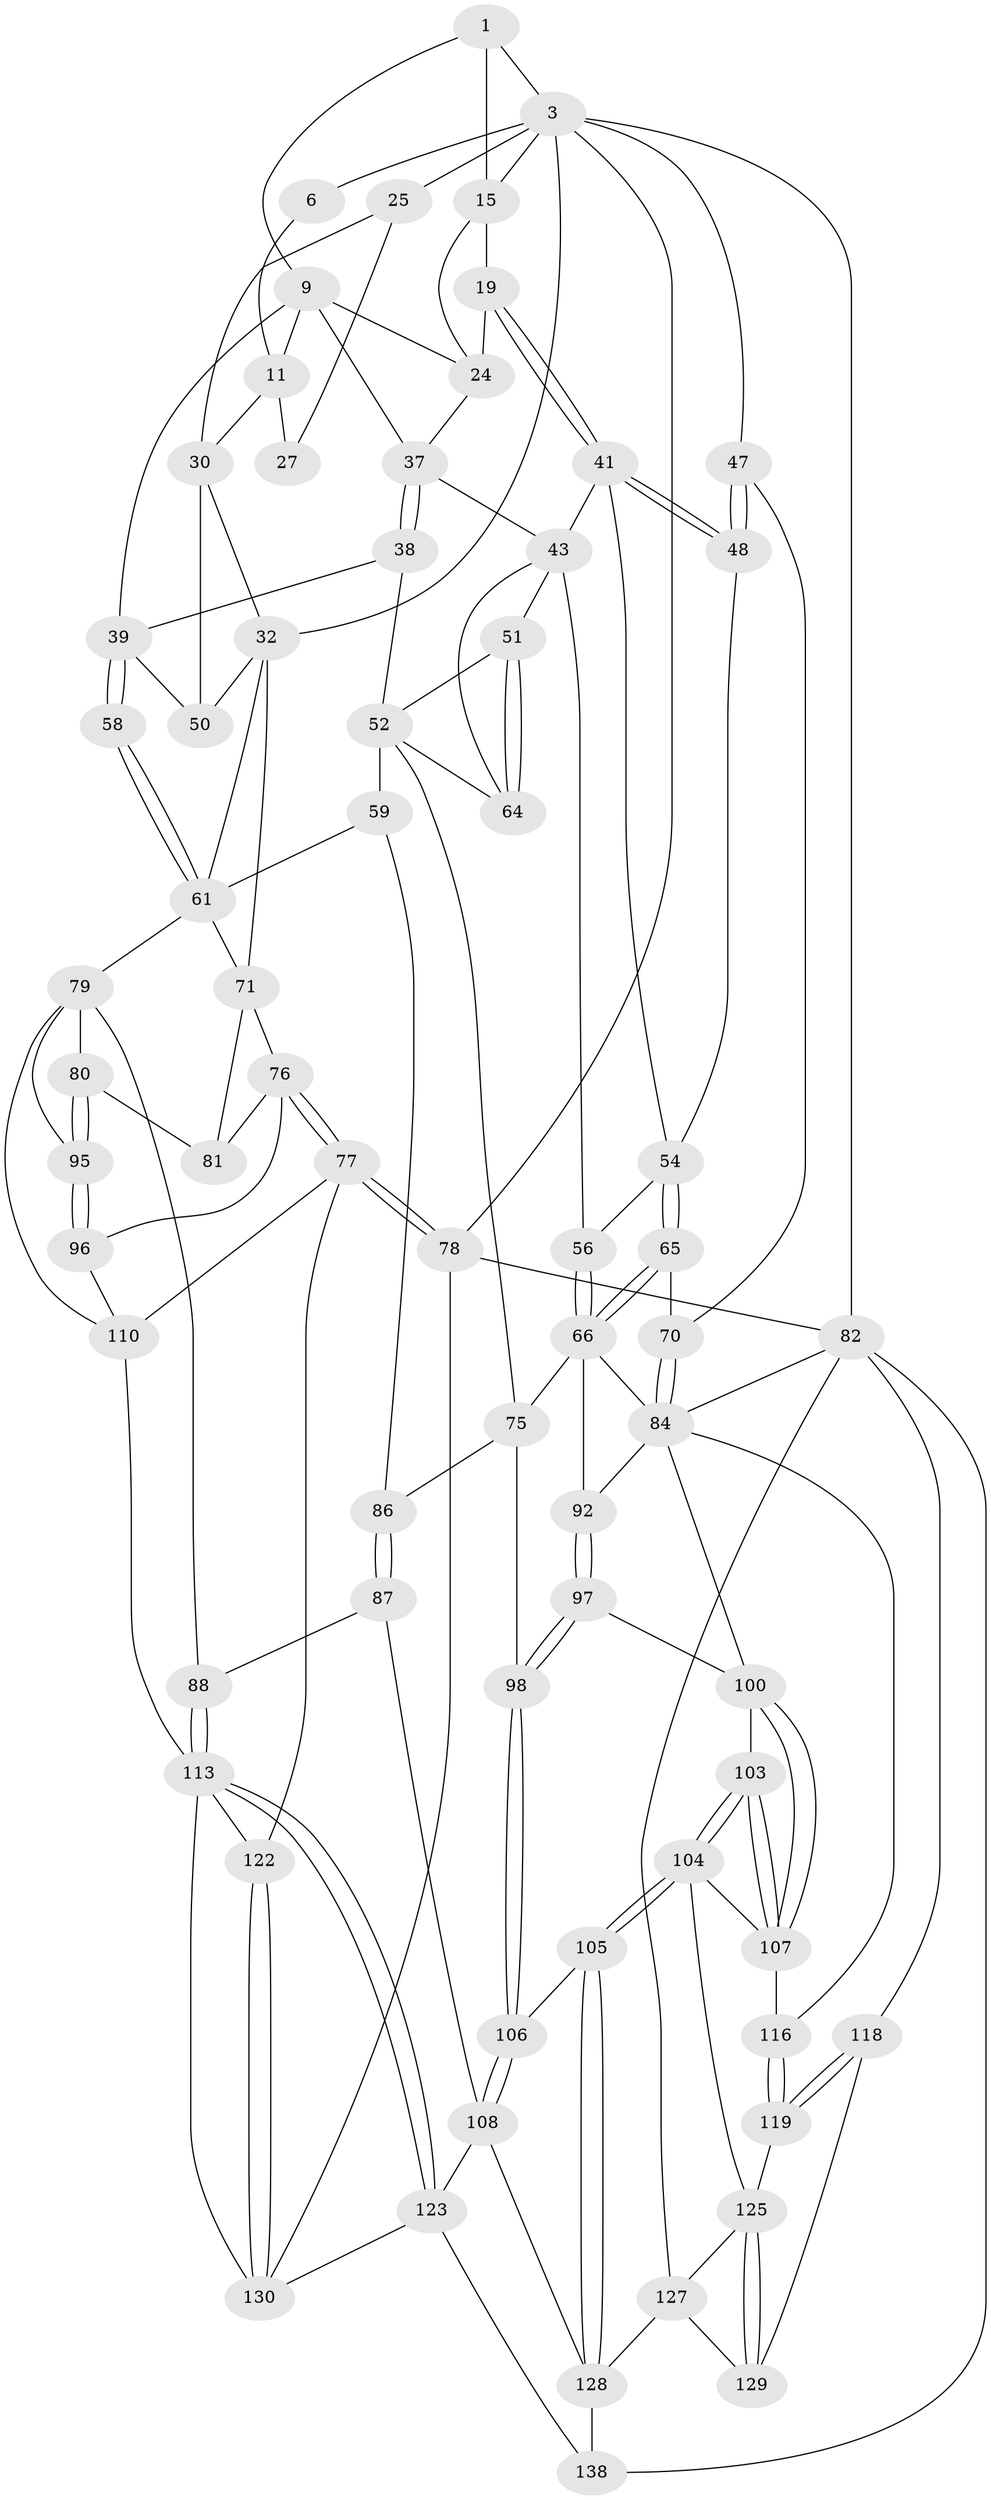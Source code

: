 // original degree distribution, {3: 0.014492753623188406, 4: 0.21739130434782608, 6: 0.2028985507246377, 5: 0.5652173913043478}
// Generated by graph-tools (version 1.1) at 2025/16/03/09/25 04:16:58]
// undirected, 69 vertices, 158 edges
graph export_dot {
graph [start="1"]
  node [color=gray90,style=filled];
  1 [pos="+0.6337552782471735+0",super="+2+8"];
  3 [pos="+1+0",super="+22+4"];
  6 [pos="+0+0",super="+14+7"];
  9 [pos="+0.5277615342202333+0.12497325867333496",super="+10+36"];
  11 [pos="+0.37316731155251087+0.15992364661853517",super="+29+12"];
  15 [pos="+0.9381295853461213+0",super="+18+16"];
  19 [pos="+0.8822737847743607+0.23117493452461882",super="+20"];
  24 [pos="+0.7079541073718835+0.1335895724017098",super="+34"];
  25 [pos="+0.0834069708170488+0.1482818764488736",super="+28"];
  27 [pos="+0.16172909962763107+0.16711787218540447"];
  30 [pos="+0.12483559180954486+0.2833428666232854",super="+31"];
  32 [pos="+0+0.3303419786371432",super="+67+33"];
  37 [pos="+0.5145658824883502+0.30178024756145505",super="+45"];
  38 [pos="+0.47202860156786025+0.3111354916213908"];
  39 [pos="+0.4417938720487617+0.28284935649586596",super="+40"];
  41 [pos="+0.8947621687691513+0.2858409341323666",super="+42"];
  43 [pos="+0.7460327588979382+0.3854115479895722",super="+44+57"];
  47 [pos="+1+0.4062441197174217"];
  48 [pos="+1+0.39390473588778113"];
  50 [pos="+0.19932480906091465+0.37035596254412273"];
  51 [pos="+0.6380306219460419+0.39910743053018455"];
  52 [pos="+0.5464328585884964+0.3728845687335859",super="+62+53"];
  54 [pos="+0.9044331686194443+0.42932666828104615",super="+55"];
  56 [pos="+0.785867492974201+0.5236808896180103"];
  58 [pos="+0.29702946278976655+0.5019791607611443"];
  59 [pos="+0.46229213942305547+0.4355310852753186",super="+60"];
  61 [pos="+0.3020775431669679+0.5211648659699144",super="+68"];
  64 [pos="+0.6153737908646705+0.4948912753758452"];
  65 [pos="+0.8107523601598103+0.5368825623156942"];
  66 [pos="+0.795589816579822+0.5384441284510667",super="+73"];
  70 [pos="+0.9000699259348713+0.5626734825085734"];
  71 [pos="+0.06338743096176115+0.5623400610611402",super="+72"];
  75 [pos="+0.5475250302416371+0.5849875854773298",super="+85"];
  76 [pos="+0+0.7567050378226511",super="+94"];
  77 [pos="+0+0.8458573072137436",super="+121"];
  78 [pos="+0+1"];
  79 [pos="+0.16527985267780826+0.657527820059699",super="+89"];
  80 [pos="+0.10142152366320996+0.6260833953309746"];
  81 [pos="+0.09679449653019721+0.6210268388655155"];
  82 [pos="+1+0.8200495846416597",super="+83+93"];
  84 [pos="+1+0.748960983165795",super="+90"];
  86 [pos="+0.41609958277050746+0.6525284347401571"];
  87 [pos="+0.40548241151140124+0.6912703388183296"];
  88 [pos="+0.33279454907833794+0.737303541248495"];
  92 [pos="+0.68638024810919+0.6890593355185219"];
  95 [pos="+0.044856812022412984+0.7210497272038057"];
  96 [pos="+0+0.7567476061338079"];
  97 [pos="+0.6722444011388323+0.7255766871817215"];
  98 [pos="+0.619959061142+0.7419931686570181"];
  100 [pos="+0.7081674131091128+0.7521288375339702",super="+101"];
  103 [pos="+0.695530427432434+0.8193080903712674"];
  104 [pos="+0.6799401757359647+0.8437336312330842",super="+124"];
  105 [pos="+0.6780378119361021+0.8455019038720054"];
  106 [pos="+0.5730723880566825+0.8262923375040182"];
  107 [pos="+0.7564874469048921+0.8082043926473467",super="+117"];
  108 [pos="+0.5365093955290253+0.8459908977113185",super="+133+109"];
  110 [pos="+0.15020682195534218+0.7619731259461794",super="+111"];
  113 [pos="+0.2808841919855218+0.8493170449391134",super="+114"];
  116 [pos="+0.7985683691433474+0.7945147826590406"];
  118 [pos="+0.8979035329826711+0.8505911136696609"];
  119 [pos="+0.8344453920637067+0.8445996362805016"];
  122 [pos="+0.09616604515444722+0.9029746845349437"];
  123 [pos="+0.4103282192100198+1",super="+134"];
  125 [pos="+0.8190200618815777+0.8718197434936855",super="+126"];
  127 [pos="+0.766301513242935+0.8810295528941031",super="+131"];
  128 [pos="+0.7080489042040505+0.9344451416036538",super="+132"];
  129 [pos="+0.8369558487218238+0.9342939976291866"];
  130 [pos="+0.11594604150651171+1",super="+136"];
  138 [pos="+0.7573388174450983+1"];
  1 -- 3;
  1 -- 15 [weight=2];
  1 -- 9;
  3 -- 82 [weight=2];
  3 -- 47;
  3 -- 15;
  3 -- 6 [weight=2];
  3 -- 25 [weight=2];
  3 -- 78;
  3 -- 32;
  6 -- 11 [weight=2];
  9 -- 11;
  9 -- 37;
  9 -- 39;
  9 -- 24;
  11 -- 27 [weight=2];
  11 -- 30;
  15 -- 19 [weight=2];
  15 -- 24;
  19 -- 41;
  19 -- 41;
  19 -- 24 [weight=2];
  24 -- 37;
  25 -- 27;
  25 -- 30;
  30 -- 32;
  30 -- 50;
  32 -- 50;
  32 -- 61;
  32 -- 71;
  37 -- 38;
  37 -- 38;
  37 -- 43;
  38 -- 39;
  38 -- 52;
  39 -- 58 [weight=2];
  39 -- 58;
  39 -- 50;
  41 -- 48;
  41 -- 48;
  41 -- 43;
  41 -- 54;
  43 -- 51;
  43 -- 56;
  43 -- 64;
  47 -- 48;
  47 -- 48;
  47 -- 70;
  48 -- 54;
  51 -- 52;
  51 -- 64;
  51 -- 64;
  52 -- 64;
  52 -- 75;
  52 -- 59 [weight=2];
  54 -- 65;
  54 -- 65;
  54 -- 56;
  56 -- 66;
  56 -- 66;
  58 -- 61;
  58 -- 61;
  59 -- 61;
  59 -- 86;
  61 -- 79;
  61 -- 71;
  65 -- 66;
  65 -- 66;
  65 -- 70;
  66 -- 75;
  66 -- 92;
  66 -- 84;
  70 -- 84;
  70 -- 84;
  71 -- 81;
  71 -- 76;
  75 -- 98;
  75 -- 86;
  76 -- 77;
  76 -- 77;
  76 -- 96;
  76 -- 81;
  77 -- 78;
  77 -- 78;
  77 -- 122;
  77 -- 110;
  78 -- 130;
  78 -- 82;
  79 -- 80;
  79 -- 88;
  79 -- 95;
  79 -- 110;
  80 -- 81;
  80 -- 95;
  80 -- 95;
  82 -- 84;
  82 -- 118;
  82 -- 138;
  82 -- 127;
  84 -- 116;
  84 -- 100;
  84 -- 92;
  86 -- 87;
  86 -- 87;
  87 -- 88;
  87 -- 108;
  88 -- 113;
  88 -- 113;
  92 -- 97;
  92 -- 97;
  95 -- 96;
  95 -- 96;
  96 -- 110;
  97 -- 98;
  97 -- 98;
  97 -- 100;
  98 -- 106;
  98 -- 106;
  100 -- 107;
  100 -- 107;
  100 -- 103;
  103 -- 104;
  103 -- 104;
  103 -- 107;
  103 -- 107;
  104 -- 105;
  104 -- 105;
  104 -- 125;
  104 -- 107;
  105 -- 106;
  105 -- 128;
  105 -- 128;
  106 -- 108;
  106 -- 108;
  107 -- 116;
  108 -- 123 [weight=2];
  108 -- 128;
  110 -- 113 [weight=2];
  113 -- 123;
  113 -- 123;
  113 -- 130;
  113 -- 122;
  116 -- 119;
  116 -- 119;
  118 -- 119;
  118 -- 119;
  118 -- 129;
  119 -- 125;
  122 -- 130;
  122 -- 130;
  123 -- 138;
  123 -- 130;
  125 -- 129;
  125 -- 129;
  125 -- 127;
  127 -- 128;
  127 -- 129;
  128 -- 138;
}
